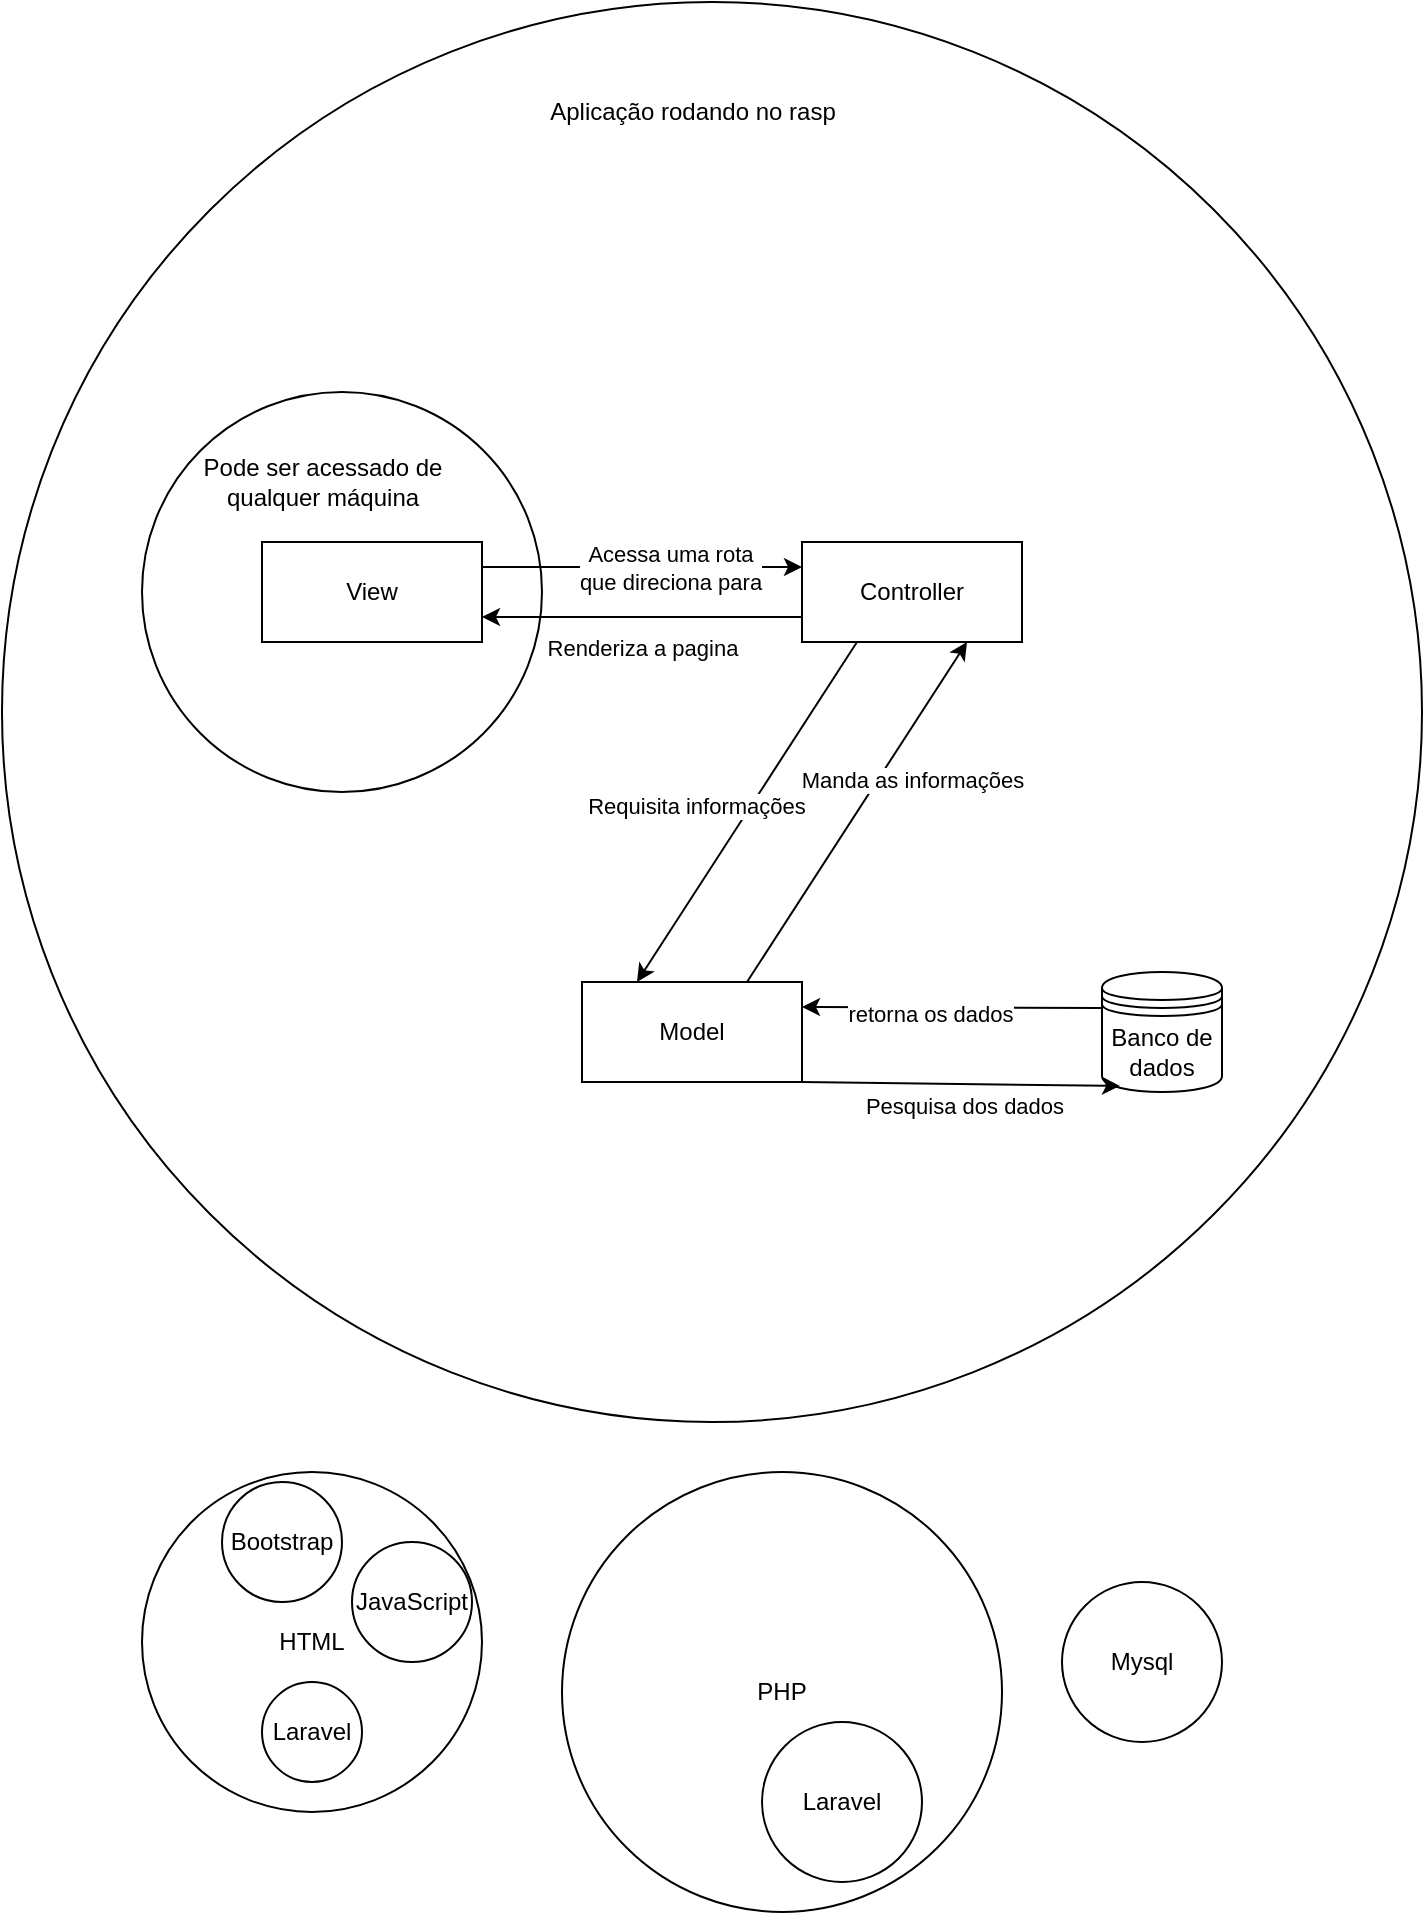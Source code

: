 <mxfile version="22.0.4" type="github">
  <diagram name="Página-1" id="txFkV5qtQ6-GotB8eZur">
    <mxGraphModel dx="1364" dy="795" grid="1" gridSize="10" guides="1" tooltips="1" connect="1" arrows="1" fold="1" page="1" pageScale="1" pageWidth="827" pageHeight="1169" math="0" shadow="0">
      <root>
        <mxCell id="0" />
        <mxCell id="1" parent="0" />
        <mxCell id="Tcr9Ncec1bthyELoQFyk-24" value="&lt;div&gt;&lt;br&gt;&lt;/div&gt;&lt;div&gt;&lt;br&gt;&lt;/div&gt;&lt;div&gt;&lt;br&gt;&lt;/div&gt;&lt;div&gt;&lt;br&gt;&lt;/div&gt;&lt;div&gt;&lt;br&gt;&lt;/div&gt;&lt;div&gt;&lt;br&gt;&lt;/div&gt;&lt;div&gt;&lt;br&gt;&lt;/div&gt;&lt;div&gt;&lt;br&gt;&lt;/div&gt;&lt;div&gt;&lt;br&gt;&lt;/div&gt;&lt;div&gt;&lt;br&gt;&lt;/div&gt;&lt;div&gt;&lt;br&gt;&lt;/div&gt;&lt;div&gt;&lt;br&gt;&lt;/div&gt;&lt;div&gt;&lt;br&gt;&lt;/div&gt;&lt;div&gt;&lt;br&gt;&lt;/div&gt;&lt;div&gt;&lt;br&gt;&lt;/div&gt;&lt;div&gt;&lt;br&gt;&lt;/div&gt;&lt;div&gt;&lt;br&gt;&lt;/div&gt;&lt;div&gt;&lt;br&gt;&lt;/div&gt;&lt;div&gt;&lt;br&gt;&lt;/div&gt;&lt;div&gt;&lt;br&gt;&lt;/div&gt;&lt;div&gt;&lt;br&gt;&lt;/div&gt;&lt;div&gt;&lt;br&gt;&lt;/div&gt;&lt;div&gt;&lt;br&gt;&lt;/div&gt;&lt;div&gt;&lt;br&gt;&lt;/div&gt;&lt;div&gt;&lt;br&gt;&lt;/div&gt;&lt;div&gt;&lt;br&gt;&lt;/div&gt;&lt;div&gt;&lt;br&gt;&lt;/div&gt;&lt;div&gt;&lt;br&gt;&lt;/div&gt;&lt;div&gt;&lt;br&gt;&lt;/div&gt;&lt;div&gt;&lt;br&gt;&lt;/div&gt;&lt;div&gt;&lt;br&gt;&lt;/div&gt;&lt;div&gt;&lt;br&gt;&lt;/div&gt;&lt;div&gt;&lt;br&gt;&lt;/div&gt;&lt;div&gt;&lt;br&gt;&lt;/div&gt;&lt;div&gt;&lt;br&gt;&lt;/div&gt;&lt;div&gt;&lt;br&gt;&lt;/div&gt;&lt;div&gt;&lt;br&gt;&lt;/div&gt;&lt;div&gt;&lt;br&gt;&lt;/div&gt;&lt;div&gt;&lt;br&gt;&lt;/div&gt;" style="ellipse;whiteSpace=wrap;html=1;aspect=fixed;" vertex="1" parent="1">
          <mxGeometry x="40" y="60" width="710" height="710" as="geometry" />
        </mxCell>
        <mxCell id="Tcr9Ncec1bthyELoQFyk-23" value="&lt;div&gt;&lt;br&gt;&lt;/div&gt;&lt;div&gt;&lt;br&gt;&lt;/div&gt;&lt;div&gt;&lt;br&gt;&lt;/div&gt;&lt;div&gt;&lt;br&gt;&lt;/div&gt;&lt;div&gt;&lt;br&gt;&lt;/div&gt;&lt;div&gt;&lt;br&gt;&lt;/div&gt;" style="ellipse;whiteSpace=wrap;html=1;aspect=fixed;direction=south;" vertex="1" parent="1">
          <mxGeometry x="110" y="255" width="200" height="200" as="geometry" />
        </mxCell>
        <mxCell id="Tcr9Ncec1bthyELoQFyk-1" value="Controller" style="html=1;whiteSpace=wrap;" vertex="1" parent="1">
          <mxGeometry x="440" y="330" width="110" height="50" as="geometry" />
        </mxCell>
        <mxCell id="Tcr9Ncec1bthyELoQFyk-2" value="Model" style="html=1;whiteSpace=wrap;" vertex="1" parent="1">
          <mxGeometry x="330" y="550" width="110" height="50" as="geometry" />
        </mxCell>
        <mxCell id="Tcr9Ncec1bthyELoQFyk-3" value="Banco de dados" style="shape=datastore;whiteSpace=wrap;html=1;" vertex="1" parent="1">
          <mxGeometry x="590" y="545" width="60" height="60" as="geometry" />
        </mxCell>
        <mxCell id="Tcr9Ncec1bthyELoQFyk-5" value="" style="endArrow=classic;html=1;rounded=0;exitX=0.75;exitY=0;exitDx=0;exitDy=0;entryX=0.75;entryY=1;entryDx=0;entryDy=0;" edge="1" parent="1" source="Tcr9Ncec1bthyELoQFyk-2" target="Tcr9Ncec1bthyELoQFyk-1">
          <mxGeometry width="50" height="50" relative="1" as="geometry">
            <mxPoint x="390" y="440" as="sourcePoint" />
            <mxPoint x="440" y="390" as="targetPoint" />
          </mxGeometry>
        </mxCell>
        <mxCell id="Tcr9Ncec1bthyELoQFyk-6" value="Manda as informações" style="edgeLabel;html=1;align=center;verticalAlign=middle;resizable=0;points=[];" vertex="1" connectable="0" parent="Tcr9Ncec1bthyELoQFyk-5">
          <mxGeometry x="0.18" y="-4" relative="1" as="geometry">
            <mxPoint x="14" y="-3" as="offset" />
          </mxGeometry>
        </mxCell>
        <mxCell id="Tcr9Ncec1bthyELoQFyk-7" value="" style="endArrow=classic;html=1;rounded=0;exitX=0.25;exitY=1;exitDx=0;exitDy=0;entryX=0.25;entryY=0;entryDx=0;entryDy=0;" edge="1" parent="1" source="Tcr9Ncec1bthyELoQFyk-1" target="Tcr9Ncec1bthyELoQFyk-2">
          <mxGeometry width="50" height="50" relative="1" as="geometry">
            <mxPoint x="390" y="440" as="sourcePoint" />
            <mxPoint x="440" y="390" as="targetPoint" />
          </mxGeometry>
        </mxCell>
        <mxCell id="Tcr9Ncec1bthyELoQFyk-8" value="Requisita informações" style="edgeLabel;html=1;align=center;verticalAlign=middle;resizable=0;points=[];" vertex="1" connectable="0" parent="Tcr9Ncec1bthyELoQFyk-7">
          <mxGeometry x="0.356" y="-3" relative="1" as="geometry">
            <mxPoint x="-4" y="-32" as="offset" />
          </mxGeometry>
        </mxCell>
        <mxCell id="Tcr9Ncec1bthyELoQFyk-9" value="" style="endArrow=classic;html=1;rounded=0;exitX=0;exitY=0.3;exitDx=0;exitDy=0;entryX=1;entryY=0.25;entryDx=0;entryDy=0;" edge="1" parent="1" source="Tcr9Ncec1bthyELoQFyk-3" target="Tcr9Ncec1bthyELoQFyk-2">
          <mxGeometry width="50" height="50" relative="1" as="geometry">
            <mxPoint x="440" y="660" as="sourcePoint" />
            <mxPoint x="490" y="610" as="targetPoint" />
          </mxGeometry>
        </mxCell>
        <mxCell id="Tcr9Ncec1bthyELoQFyk-12" value="retorna os dados" style="edgeLabel;html=1;align=center;verticalAlign=middle;resizable=0;points=[];" vertex="1" connectable="0" parent="Tcr9Ncec1bthyELoQFyk-9">
          <mxGeometry x="0.144" y="3" relative="1" as="geometry">
            <mxPoint as="offset" />
          </mxGeometry>
        </mxCell>
        <mxCell id="Tcr9Ncec1bthyELoQFyk-10" value="" style="endArrow=classic;html=1;rounded=0;exitX=1;exitY=1;exitDx=0;exitDy=0;entryX=0.15;entryY=0.95;entryDx=0;entryDy=0;entryPerimeter=0;" edge="1" parent="1" source="Tcr9Ncec1bthyELoQFyk-2" target="Tcr9Ncec1bthyELoQFyk-3">
          <mxGeometry width="50" height="50" relative="1" as="geometry">
            <mxPoint x="450" y="670" as="sourcePoint" />
            <mxPoint x="500" y="620" as="targetPoint" />
          </mxGeometry>
        </mxCell>
        <mxCell id="Tcr9Ncec1bthyELoQFyk-11" value="Pesquisa dos dados" style="edgeLabel;html=1;align=center;verticalAlign=middle;resizable=0;points=[];" vertex="1" connectable="0" parent="Tcr9Ncec1bthyELoQFyk-10">
          <mxGeometry x="-0.39" y="1" relative="1" as="geometry">
            <mxPoint x="32" y="12" as="offset" />
          </mxGeometry>
        </mxCell>
        <mxCell id="Tcr9Ncec1bthyELoQFyk-13" value="View" style="html=1;whiteSpace=wrap;" vertex="1" parent="1">
          <mxGeometry x="170" y="330" width="110" height="50" as="geometry" />
        </mxCell>
        <mxCell id="Tcr9Ncec1bthyELoQFyk-14" value="" style="endArrow=classic;html=1;rounded=0;exitX=0;exitY=0.75;exitDx=0;exitDy=0;entryX=1;entryY=0.75;entryDx=0;entryDy=0;" edge="1" parent="1" source="Tcr9Ncec1bthyELoQFyk-1" target="Tcr9Ncec1bthyELoQFyk-13">
          <mxGeometry width="50" height="50" relative="1" as="geometry">
            <mxPoint x="390" y="320" as="sourcePoint" />
            <mxPoint x="440" y="270" as="targetPoint" />
          </mxGeometry>
        </mxCell>
        <mxCell id="Tcr9Ncec1bthyELoQFyk-15" value="Renderiza a pagina" style="edgeLabel;html=1;align=center;verticalAlign=middle;resizable=0;points=[];" vertex="1" connectable="0" parent="Tcr9Ncec1bthyELoQFyk-14">
          <mxGeometry x="0.237" y="3" relative="1" as="geometry">
            <mxPoint x="19" y="12" as="offset" />
          </mxGeometry>
        </mxCell>
        <mxCell id="Tcr9Ncec1bthyELoQFyk-17" value="" style="endArrow=classic;html=1;rounded=0;exitX=1;exitY=0.25;exitDx=0;exitDy=0;entryX=0;entryY=0.25;entryDx=0;entryDy=0;" edge="1" parent="1" source="Tcr9Ncec1bthyELoQFyk-13" target="Tcr9Ncec1bthyELoQFyk-1">
          <mxGeometry width="50" height="50" relative="1" as="geometry">
            <mxPoint x="390" y="320" as="sourcePoint" />
            <mxPoint x="337.5" y="220" as="targetPoint" />
          </mxGeometry>
        </mxCell>
        <mxCell id="Tcr9Ncec1bthyELoQFyk-19" value="&lt;div&gt;Acessa uma rota&lt;/div&gt;&lt;div&gt;que direciona para&lt;br&gt;&lt;/div&gt;" style="edgeLabel;html=1;align=center;verticalAlign=middle;resizable=0;points=[];" vertex="1" connectable="0" parent="Tcr9Ncec1bthyELoQFyk-17">
          <mxGeometry x="0.047" y="-3" relative="1" as="geometry">
            <mxPoint x="10" y="-3" as="offset" />
          </mxGeometry>
        </mxCell>
        <mxCell id="Tcr9Ncec1bthyELoQFyk-25" value="Aplicação rodando no rasp" style="text;html=1;align=center;verticalAlign=middle;resizable=0;points=[];autosize=1;strokeColor=none;fillColor=none;" vertex="1" parent="1">
          <mxGeometry x="300" y="100" width="170" height="30" as="geometry" />
        </mxCell>
        <mxCell id="Tcr9Ncec1bthyELoQFyk-27" value="&lt;div&gt;Pode ser acessado de&lt;/div&gt;qualquer máquina" style="text;html=1;align=center;verticalAlign=middle;resizable=0;points=[];autosize=1;strokeColor=none;fillColor=none;" vertex="1" parent="1">
          <mxGeometry x="130" y="280" width="140" height="40" as="geometry" />
        </mxCell>
        <mxCell id="Tcr9Ncec1bthyELoQFyk-28" value="&lt;div&gt;HTML&lt;br&gt;&lt;/div&gt;" style="ellipse;whiteSpace=wrap;html=1;aspect=fixed;" vertex="1" parent="1">
          <mxGeometry x="110" y="795" width="170" height="170" as="geometry" />
        </mxCell>
        <mxCell id="Tcr9Ncec1bthyELoQFyk-29" value="PHP" style="ellipse;whiteSpace=wrap;html=1;aspect=fixed;" vertex="1" parent="1">
          <mxGeometry x="320" y="795" width="220" height="220" as="geometry" />
        </mxCell>
        <mxCell id="Tcr9Ncec1bthyELoQFyk-30" value="Laravel" style="ellipse;whiteSpace=wrap;html=1;aspect=fixed;" vertex="1" parent="1">
          <mxGeometry x="420" y="920" width="80" height="80" as="geometry" />
        </mxCell>
        <mxCell id="Tcr9Ncec1bthyELoQFyk-31" value="Laravel" style="ellipse;whiteSpace=wrap;html=1;aspect=fixed;" vertex="1" parent="1">
          <mxGeometry x="170" y="900" width="50" height="50" as="geometry" />
        </mxCell>
        <mxCell id="Tcr9Ncec1bthyELoQFyk-32" value="Mysql" style="ellipse;whiteSpace=wrap;html=1;aspect=fixed;" vertex="1" parent="1">
          <mxGeometry x="570" y="850" width="80" height="80" as="geometry" />
        </mxCell>
        <mxCell id="Tcr9Ncec1bthyELoQFyk-33" value="JavaScript" style="ellipse;whiteSpace=wrap;html=1;aspect=fixed;" vertex="1" parent="1">
          <mxGeometry x="215" y="830" width="60" height="60" as="geometry" />
        </mxCell>
        <mxCell id="Tcr9Ncec1bthyELoQFyk-34" value="Bootstrap" style="ellipse;whiteSpace=wrap;html=1;aspect=fixed;" vertex="1" parent="1">
          <mxGeometry x="150" y="800" width="60" height="60" as="geometry" />
        </mxCell>
      </root>
    </mxGraphModel>
  </diagram>
</mxfile>
